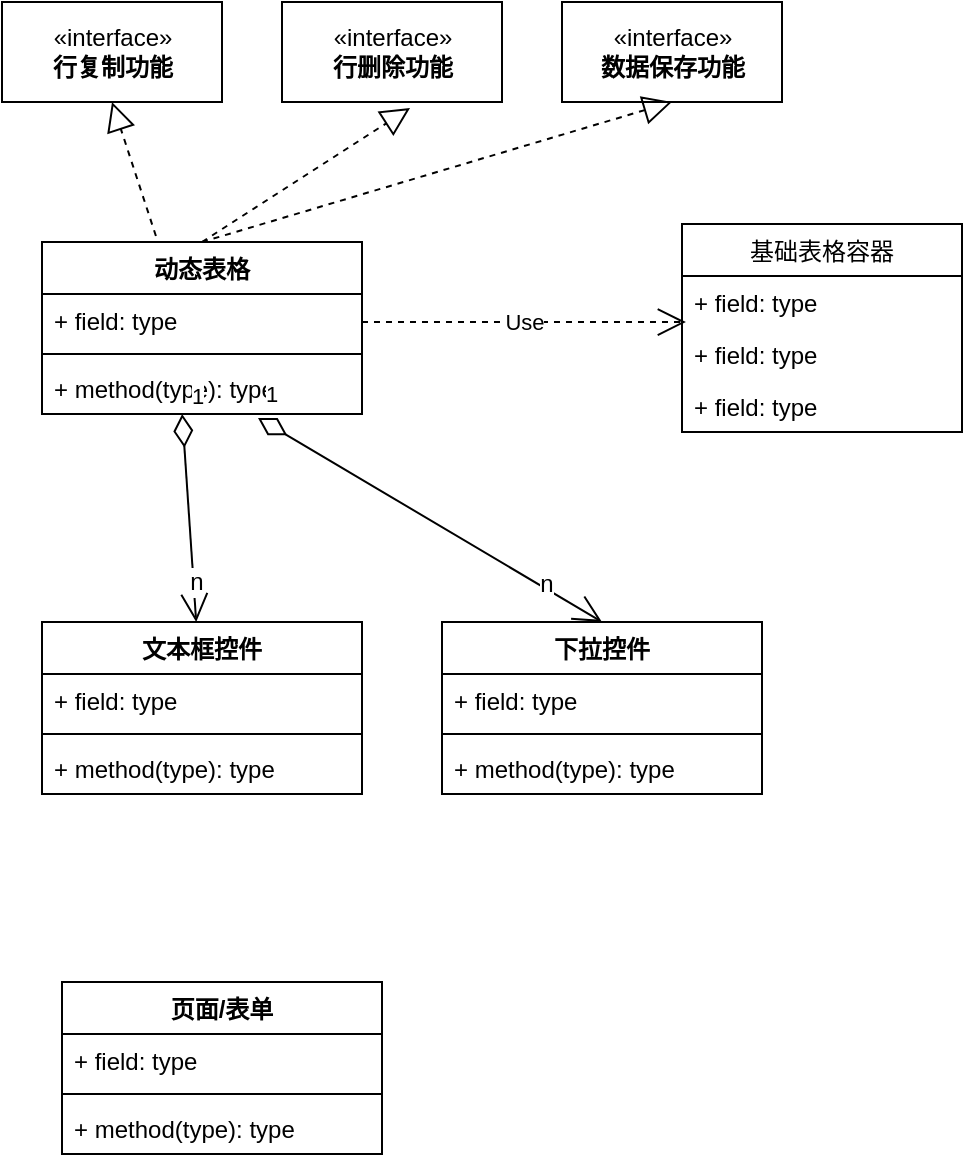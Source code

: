 <mxfile version="12.4.3" type="github" pages="1"><diagram id="pdaxE4Kh6YPGMGHGoSSB" name="Page-1"><mxGraphModel dx="946" dy="534" grid="1" gridSize="10" guides="1" tooltips="1" connect="1" arrows="1" fold="1" page="1" pageScale="1" pageWidth="827" pageHeight="1169" math="0" shadow="0"><root><mxCell id="0"/><mxCell id="1" parent="0"/><mxCell id="qMRMNwqfj4nhVxI5yPa8-1" value="动态表格" style="swimlane;fontStyle=1;align=center;verticalAlign=top;childLayout=stackLayout;horizontal=1;startSize=26;horizontalStack=0;resizeParent=1;resizeParentMax=0;resizeLast=0;collapsible=1;marginBottom=0;" vertex="1" parent="1"><mxGeometry x="90" y="140" width="160" height="86" as="geometry"/></mxCell><mxCell id="qMRMNwqfj4nhVxI5yPa8-2" value="+ field: type" style="text;strokeColor=none;fillColor=none;align=left;verticalAlign=top;spacingLeft=4;spacingRight=4;overflow=hidden;rotatable=0;points=[[0,0.5],[1,0.5]];portConstraint=eastwest;" vertex="1" parent="qMRMNwqfj4nhVxI5yPa8-1"><mxGeometry y="26" width="160" height="26" as="geometry"/></mxCell><mxCell id="qMRMNwqfj4nhVxI5yPa8-3" value="" style="line;strokeWidth=1;fillColor=none;align=left;verticalAlign=middle;spacingTop=-1;spacingLeft=3;spacingRight=3;rotatable=0;labelPosition=right;points=[];portConstraint=eastwest;" vertex="1" parent="qMRMNwqfj4nhVxI5yPa8-1"><mxGeometry y="52" width="160" height="8" as="geometry"/></mxCell><mxCell id="qMRMNwqfj4nhVxI5yPa8-4" value="+ method(type): type" style="text;strokeColor=none;fillColor=none;align=left;verticalAlign=top;spacingLeft=4;spacingRight=4;overflow=hidden;rotatable=0;points=[[0,0.5],[1,0.5]];portConstraint=eastwest;" vertex="1" parent="qMRMNwqfj4nhVxI5yPa8-1"><mxGeometry y="60" width="160" height="26" as="geometry"/></mxCell><mxCell id="qMRMNwqfj4nhVxI5yPa8-5" value="基础表格容器" style="swimlane;fontStyle=0;childLayout=stackLayout;horizontal=1;startSize=26;fillColor=none;horizontalStack=0;resizeParent=1;resizeParentMax=0;resizeLast=0;collapsible=1;marginBottom=0;" vertex="1" parent="1"><mxGeometry x="410" y="131" width="140" height="104" as="geometry"/></mxCell><mxCell id="qMRMNwqfj4nhVxI5yPa8-6" value="+ field: type" style="text;strokeColor=none;fillColor=none;align=left;verticalAlign=top;spacingLeft=4;spacingRight=4;overflow=hidden;rotatable=0;points=[[0,0.5],[1,0.5]];portConstraint=eastwest;" vertex="1" parent="qMRMNwqfj4nhVxI5yPa8-5"><mxGeometry y="26" width="140" height="26" as="geometry"/></mxCell><mxCell id="qMRMNwqfj4nhVxI5yPa8-7" value="+ field: type" style="text;strokeColor=none;fillColor=none;align=left;verticalAlign=top;spacingLeft=4;spacingRight=4;overflow=hidden;rotatable=0;points=[[0,0.5],[1,0.5]];portConstraint=eastwest;" vertex="1" parent="qMRMNwqfj4nhVxI5yPa8-5"><mxGeometry y="52" width="140" height="26" as="geometry"/></mxCell><mxCell id="qMRMNwqfj4nhVxI5yPa8-8" value="+ field: type" style="text;strokeColor=none;fillColor=none;align=left;verticalAlign=top;spacingLeft=4;spacingRight=4;overflow=hidden;rotatable=0;points=[[0,0.5],[1,0.5]];portConstraint=eastwest;" vertex="1" parent="qMRMNwqfj4nhVxI5yPa8-5"><mxGeometry y="78" width="140" height="26" as="geometry"/></mxCell><mxCell id="qMRMNwqfj4nhVxI5yPa8-9" value="Use" style="endArrow=open;endSize=12;dashed=1;html=1;entryX=0.014;entryY=-0.115;entryDx=0;entryDy=0;entryPerimeter=0;" edge="1" parent="1" target="qMRMNwqfj4nhVxI5yPa8-7"><mxGeometry width="160" relative="1" as="geometry"><mxPoint x="250" y="180" as="sourcePoint"/><mxPoint x="410" y="180" as="targetPoint"/></mxGeometry></mxCell><mxCell id="qMRMNwqfj4nhVxI5yPa8-10" value="文本框控件" style="swimlane;fontStyle=1;align=center;verticalAlign=top;childLayout=stackLayout;horizontal=1;startSize=26;horizontalStack=0;resizeParent=1;resizeParentMax=0;resizeLast=0;collapsible=1;marginBottom=0;" vertex="1" parent="1"><mxGeometry x="90" y="330" width="160" height="86" as="geometry"/></mxCell><mxCell id="qMRMNwqfj4nhVxI5yPa8-11" value="+ field: type" style="text;strokeColor=none;fillColor=none;align=left;verticalAlign=top;spacingLeft=4;spacingRight=4;overflow=hidden;rotatable=0;points=[[0,0.5],[1,0.5]];portConstraint=eastwest;" vertex="1" parent="qMRMNwqfj4nhVxI5yPa8-10"><mxGeometry y="26" width="160" height="26" as="geometry"/></mxCell><mxCell id="qMRMNwqfj4nhVxI5yPa8-12" value="" style="line;strokeWidth=1;fillColor=none;align=left;verticalAlign=middle;spacingTop=-1;spacingLeft=3;spacingRight=3;rotatable=0;labelPosition=right;points=[];portConstraint=eastwest;" vertex="1" parent="qMRMNwqfj4nhVxI5yPa8-10"><mxGeometry y="52" width="160" height="8" as="geometry"/></mxCell><mxCell id="qMRMNwqfj4nhVxI5yPa8-13" value="+ method(type): type" style="text;strokeColor=none;fillColor=none;align=left;verticalAlign=top;spacingLeft=4;spacingRight=4;overflow=hidden;rotatable=0;points=[[0,0.5],[1,0.5]];portConstraint=eastwest;" vertex="1" parent="qMRMNwqfj4nhVxI5yPa8-10"><mxGeometry y="60" width="160" height="26" as="geometry"/></mxCell><mxCell id="qMRMNwqfj4nhVxI5yPa8-14" value="下拉控件" style="swimlane;fontStyle=1;align=center;verticalAlign=top;childLayout=stackLayout;horizontal=1;startSize=26;horizontalStack=0;resizeParent=1;resizeParentMax=0;resizeLast=0;collapsible=1;marginBottom=0;" vertex="1" parent="1"><mxGeometry x="290" y="330" width="160" height="86" as="geometry"/></mxCell><mxCell id="qMRMNwqfj4nhVxI5yPa8-15" value="+ field: type" style="text;strokeColor=none;fillColor=none;align=left;verticalAlign=top;spacingLeft=4;spacingRight=4;overflow=hidden;rotatable=0;points=[[0,0.5],[1,0.5]];portConstraint=eastwest;" vertex="1" parent="qMRMNwqfj4nhVxI5yPa8-14"><mxGeometry y="26" width="160" height="26" as="geometry"/></mxCell><mxCell id="qMRMNwqfj4nhVxI5yPa8-16" value="" style="line;strokeWidth=1;fillColor=none;align=left;verticalAlign=middle;spacingTop=-1;spacingLeft=3;spacingRight=3;rotatable=0;labelPosition=right;points=[];portConstraint=eastwest;" vertex="1" parent="qMRMNwqfj4nhVxI5yPa8-14"><mxGeometry y="52" width="160" height="8" as="geometry"/></mxCell><mxCell id="qMRMNwqfj4nhVxI5yPa8-17" value="+ method(type): type" style="text;strokeColor=none;fillColor=none;align=left;verticalAlign=top;spacingLeft=4;spacingRight=4;overflow=hidden;rotatable=0;points=[[0,0.5],[1,0.5]];portConstraint=eastwest;" vertex="1" parent="qMRMNwqfj4nhVxI5yPa8-14"><mxGeometry y="60" width="160" height="26" as="geometry"/></mxCell><mxCell id="qMRMNwqfj4nhVxI5yPa8-24" value="1" style="endArrow=open;html=1;endSize=12;startArrow=diamondThin;startSize=14;startFill=0;align=left;verticalAlign=bottom;exitX=0.438;exitY=1;exitDx=0;exitDy=0;exitPerimeter=0;" edge="1" parent="1" source="qMRMNwqfj4nhVxI5yPa8-4" target="qMRMNwqfj4nhVxI5yPa8-10"><mxGeometry x="-1" y="3" relative="1" as="geometry"><mxPoint x="150" y="260" as="sourcePoint"/><mxPoint x="310" y="260" as="targetPoint"/></mxGeometry></mxCell><mxCell id="qMRMNwqfj4nhVxI5yPa8-26" value="n" style="text;html=1;align=center;verticalAlign=middle;resizable=0;points=[];;labelBackgroundColor=#ffffff;" vertex="1" connectable="0" parent="qMRMNwqfj4nhVxI5yPa8-24"><mxGeometry x="0.617" y="1" relative="1" as="geometry"><mxPoint as="offset"/></mxGeometry></mxCell><mxCell id="qMRMNwqfj4nhVxI5yPa8-27" value="1" style="endArrow=open;html=1;endSize=12;startArrow=diamondThin;startSize=14;startFill=0;align=left;verticalAlign=bottom;exitX=0.675;exitY=1.077;exitDx=0;exitDy=0;exitPerimeter=0;entryX=0.5;entryY=0;entryDx=0;entryDy=0;" edge="1" parent="1" source="qMRMNwqfj4nhVxI5yPa8-4" target="qMRMNwqfj4nhVxI5yPa8-14"><mxGeometry x="-1" y="3" relative="1" as="geometry"><mxPoint x="300" y="280" as="sourcePoint"/><mxPoint x="460" y="280" as="targetPoint"/></mxGeometry></mxCell><mxCell id="qMRMNwqfj4nhVxI5yPa8-28" value="n" style="text;html=1;align=center;verticalAlign=middle;resizable=0;points=[];;labelBackgroundColor=#ffffff;" vertex="1" connectable="0" parent="qMRMNwqfj4nhVxI5yPa8-27"><mxGeometry x="0.662" y="2" relative="1" as="geometry"><mxPoint as="offset"/></mxGeometry></mxCell><mxCell id="qMRMNwqfj4nhVxI5yPa8-29" value="页面/表单" style="swimlane;fontStyle=1;align=center;verticalAlign=top;childLayout=stackLayout;horizontal=1;startSize=26;horizontalStack=0;resizeParent=1;resizeParentMax=0;resizeLast=0;collapsible=1;marginBottom=0;" vertex="1" parent="1"><mxGeometry x="100" y="510" width="160" height="86" as="geometry"/></mxCell><mxCell id="qMRMNwqfj4nhVxI5yPa8-30" value="+ field: type" style="text;strokeColor=none;fillColor=none;align=left;verticalAlign=top;spacingLeft=4;spacingRight=4;overflow=hidden;rotatable=0;points=[[0,0.5],[1,0.5]];portConstraint=eastwest;" vertex="1" parent="qMRMNwqfj4nhVxI5yPa8-29"><mxGeometry y="26" width="160" height="26" as="geometry"/></mxCell><mxCell id="qMRMNwqfj4nhVxI5yPa8-31" value="" style="line;strokeWidth=1;fillColor=none;align=left;verticalAlign=middle;spacingTop=-1;spacingLeft=3;spacingRight=3;rotatable=0;labelPosition=right;points=[];portConstraint=eastwest;" vertex="1" parent="qMRMNwqfj4nhVxI5yPa8-29"><mxGeometry y="52" width="160" height="8" as="geometry"/></mxCell><mxCell id="qMRMNwqfj4nhVxI5yPa8-32" value="+ method(type): type" style="text;strokeColor=none;fillColor=none;align=left;verticalAlign=top;spacingLeft=4;spacingRight=4;overflow=hidden;rotatable=0;points=[[0,0.5],[1,0.5]];portConstraint=eastwest;" vertex="1" parent="qMRMNwqfj4nhVxI5yPa8-29"><mxGeometry y="60" width="160" height="26" as="geometry"/></mxCell><mxCell id="qMRMNwqfj4nhVxI5yPa8-33" value="«interface»&lt;br&gt;&lt;b&gt;行复制功能&lt;/b&gt;" style="html=1;" vertex="1" parent="1"><mxGeometry x="70" y="20" width="110" height="50" as="geometry"/></mxCell><mxCell id="qMRMNwqfj4nhVxI5yPa8-34" value="«interface»&lt;br&gt;&lt;b&gt;行删除功能&lt;/b&gt;" style="html=1;" vertex="1" parent="1"><mxGeometry x="210" y="20" width="110" height="50" as="geometry"/></mxCell><mxCell id="qMRMNwqfj4nhVxI5yPa8-35" value="«interface»&lt;br&gt;&lt;b&gt;数据保存功能&lt;/b&gt;" style="html=1;" vertex="1" parent="1"><mxGeometry x="350" y="20" width="110" height="50" as="geometry"/></mxCell><mxCell id="qMRMNwqfj4nhVxI5yPa8-36" value="" style="endArrow=block;dashed=1;endFill=0;endSize=12;html=1;exitX=0.356;exitY=-0.035;exitDx=0;exitDy=0;exitPerimeter=0;entryX=0.5;entryY=1;entryDx=0;entryDy=0;" edge="1" parent="1" source="qMRMNwqfj4nhVxI5yPa8-1" target="qMRMNwqfj4nhVxI5yPa8-33"><mxGeometry width="160" relative="1" as="geometry"><mxPoint x="50" y="120" as="sourcePoint"/><mxPoint x="210" y="120" as="targetPoint"/></mxGeometry></mxCell><mxCell id="qMRMNwqfj4nhVxI5yPa8-37" value="" style="endArrow=block;dashed=1;endFill=0;endSize=12;html=1;exitX=0.5;exitY=0;exitDx=0;exitDy=0;entryX=0.582;entryY=1.06;entryDx=0;entryDy=0;entryPerimeter=0;" edge="1" parent="1" source="qMRMNwqfj4nhVxI5yPa8-1" target="qMRMNwqfj4nhVxI5yPa8-34"><mxGeometry width="160" relative="1" as="geometry"><mxPoint x="210" y="100" as="sourcePoint"/><mxPoint x="370" y="100" as="targetPoint"/></mxGeometry></mxCell><mxCell id="qMRMNwqfj4nhVxI5yPa8-38" value="" style="endArrow=block;dashed=1;endFill=0;endSize=12;html=1;exitX=0.5;exitY=0;exitDx=0;exitDy=0;entryX=0.5;entryY=1;entryDx=0;entryDy=0;" edge="1" parent="1" source="qMRMNwqfj4nhVxI5yPa8-1" target="qMRMNwqfj4nhVxI5yPa8-35"><mxGeometry width="160" relative="1" as="geometry"><mxPoint x="250" y="120" as="sourcePoint"/><mxPoint x="410" y="120" as="targetPoint"/></mxGeometry></mxCell></root></mxGraphModel></diagram></mxfile>